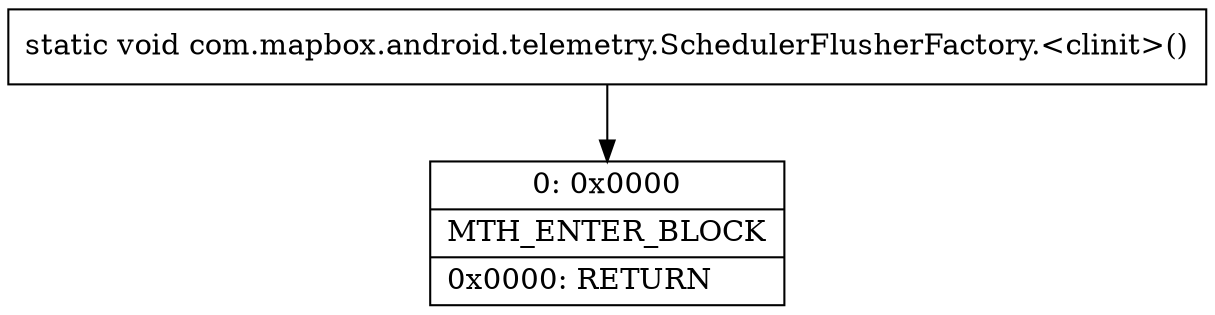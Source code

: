 digraph "CFG forcom.mapbox.android.telemetry.SchedulerFlusherFactory.\<clinit\>()V" {
Node_0 [shape=record,label="{0\:\ 0x0000|MTH_ENTER_BLOCK\l|0x0000: RETURN   \l}"];
MethodNode[shape=record,label="{static void com.mapbox.android.telemetry.SchedulerFlusherFactory.\<clinit\>() }"];
MethodNode -> Node_0;
}

